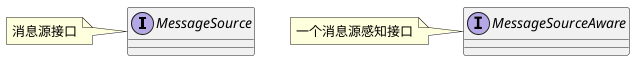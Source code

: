 @startuml
'https://plantuml.com/class-diagram

interface MessageSource
note left : 消息源接口

interface MessageSourceAware
note left : 一个消息源感知接口

@enduml